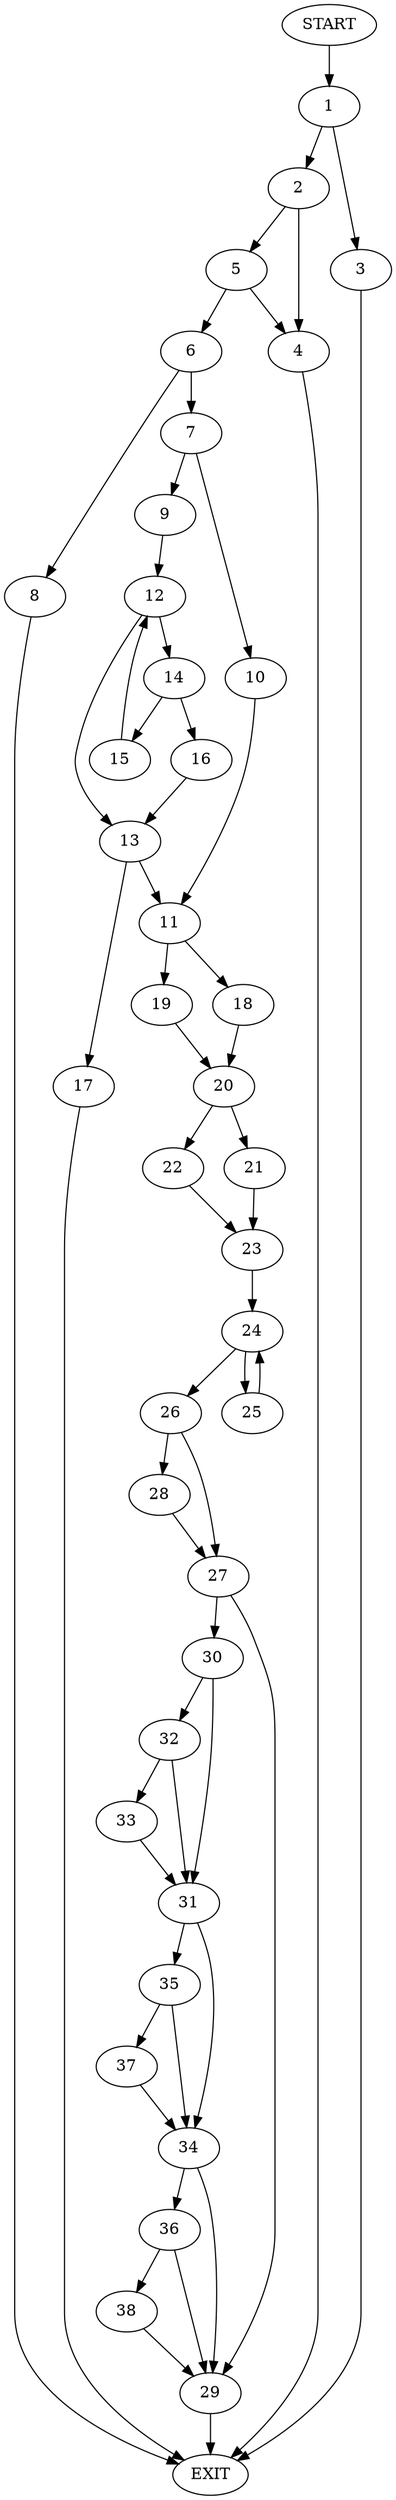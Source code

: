 digraph {
0 [label="START"]
39 [label="EXIT"]
0 -> 1
1 -> 2
1 -> 3
3 -> 39
2 -> 4
2 -> 5
4 -> 39
5 -> 4
5 -> 6
6 -> 7
6 -> 8
8 -> 39
7 -> 9
7 -> 10
10 -> 11
9 -> 12
12 -> 13
12 -> 14
14 -> 15
14 -> 16
13 -> 11
13 -> 17
15 -> 12
16 -> 13
17 -> 39
11 -> 18
11 -> 19
18 -> 20
19 -> 20
20 -> 21
20 -> 22
22 -> 23
21 -> 23
23 -> 24
24 -> 25
24 -> 26
25 -> 24
26 -> 27
26 -> 28
28 -> 27
27 -> 29
27 -> 30
29 -> 39
30 -> 31
30 -> 32
32 -> 31
32 -> 33
31 -> 34
31 -> 35
33 -> 31
34 -> 36
34 -> 29
35 -> 34
35 -> 37
37 -> 34
36 -> 38
36 -> 29
38 -> 29
}
